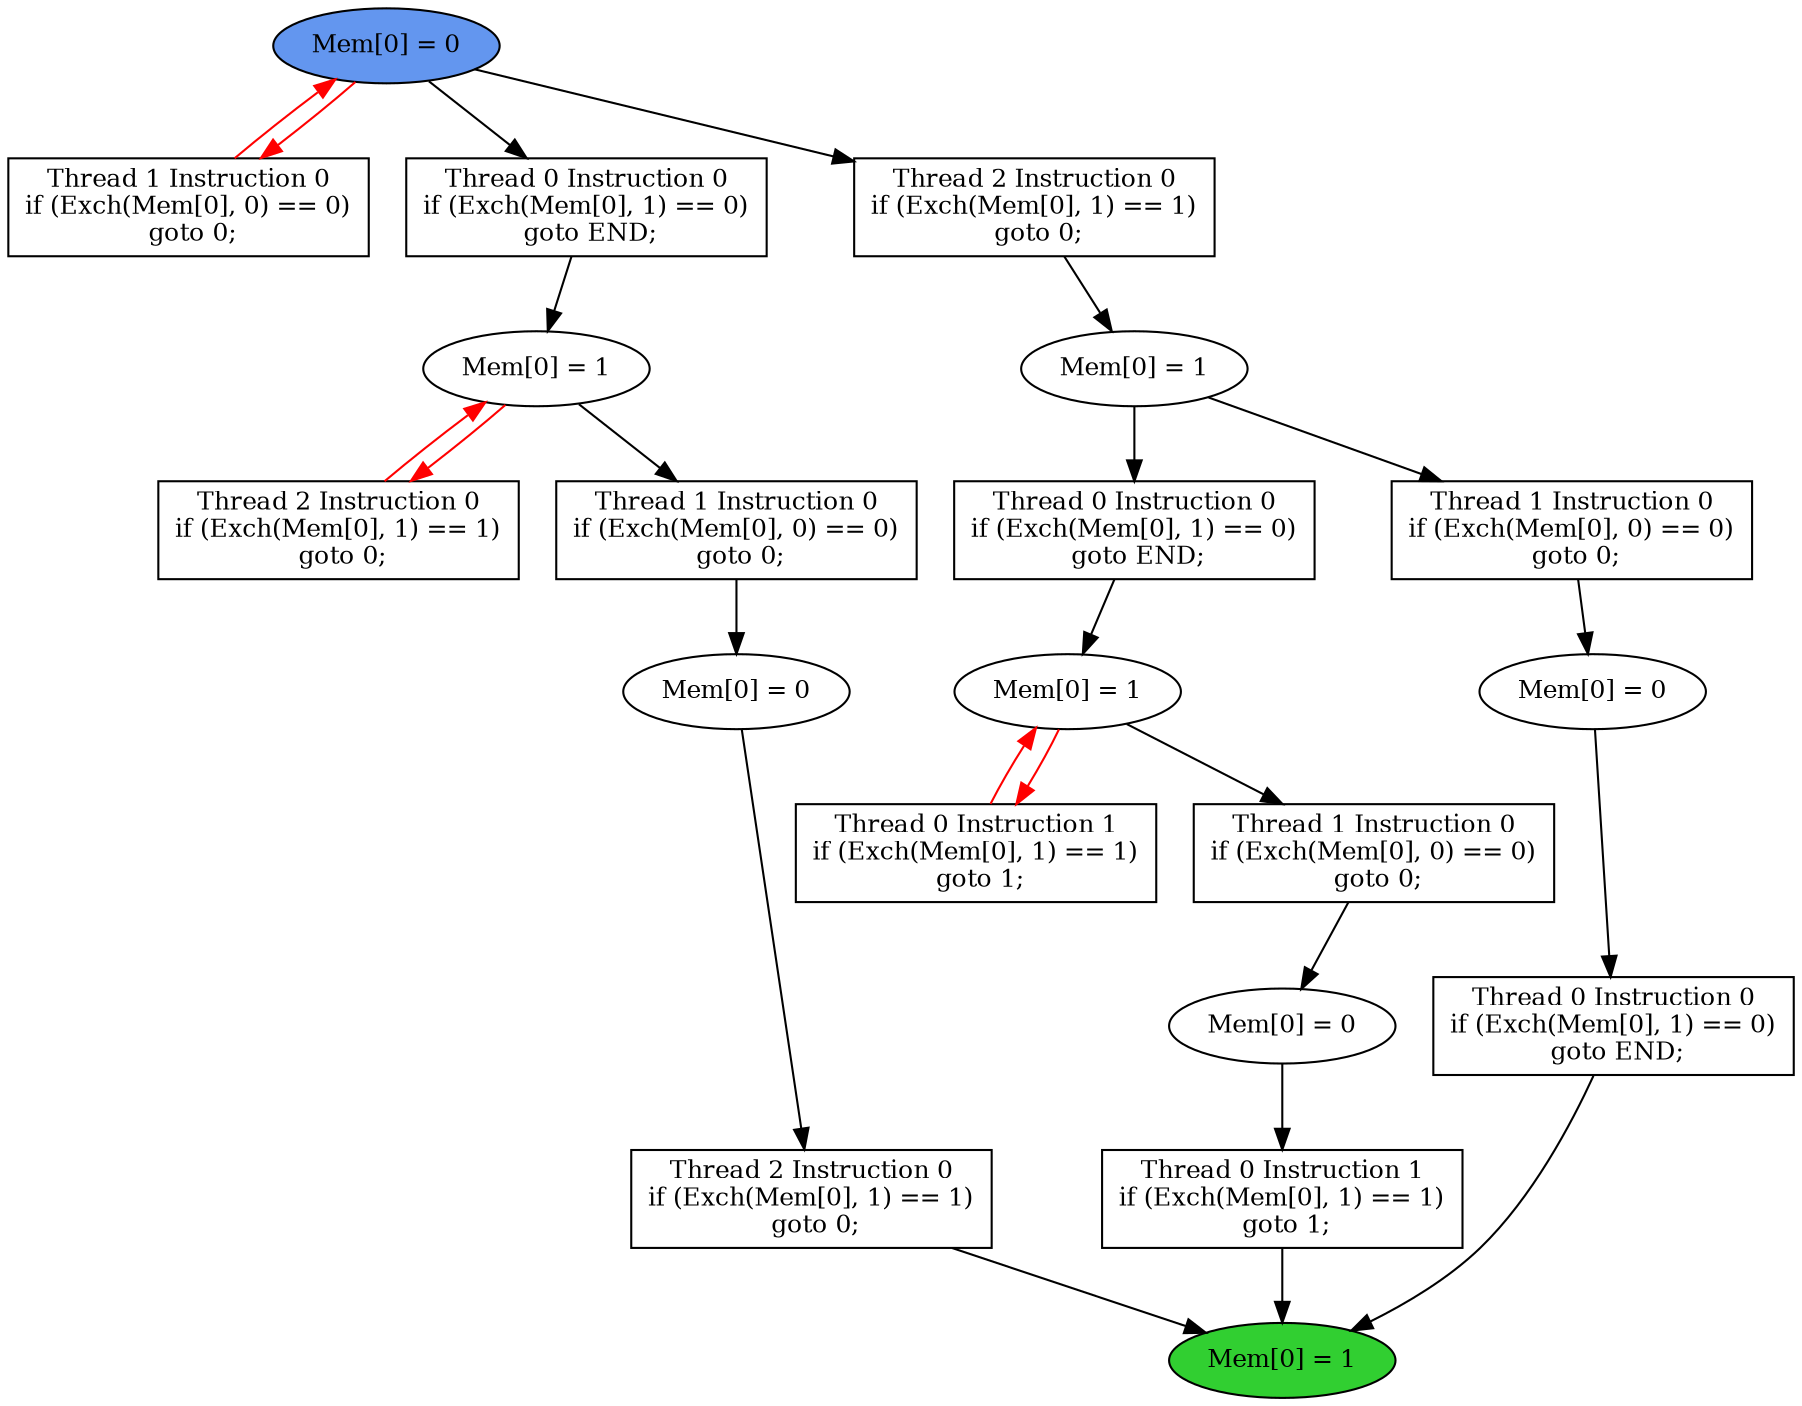 digraph "graph" {
graph [fontsize=12]
node [fontsize=12]
edge [fontsize=12]
rankdir=TB;
"N17" -> "N10" [uuid = "<A0, END>", color = "#000000", fontcolor = "#ffffff", style = "solid", label = "", dir = "forward", weight = "1"]
"N30" -> "N27" [uuid = "<A1, S5>", color = "#000000", fontcolor = "#ffffff", style = "solid", label = "", dir = "forward", weight = "1"]
"N33" -> "N24" [uuid = "<A2, START>", color = "#ff0000", fontcolor = "#ffffff", style = "solid", label = "", dir = "back", weight = "1"]
"N28" -> "N25" [uuid = "<A3, S4>", color = "#ff0000", fontcolor = "#ffffff", style = "solid", label = "", dir = "back", weight = "1"]
"N29" -> "N28" [uuid = "<A4, S4>", color = "#000000", fontcolor = "#ffffff", style = "solid", label = "", dir = "forward", weight = "1"]
"N14" -> "N10" [uuid = "<A5, END>", color = "#000000", fontcolor = "#ffffff", style = "solid", label = "", dir = "forward", weight = "1"]
"N32" -> "N31" [uuid = "<A6, S3>", color = "#000000", fontcolor = "#ffffff", style = "solid", label = "", dir = "forward", weight = "1"]
"N11" -> "N10" [uuid = "<A7, END>", color = "#000000", fontcolor = "#ffffff", style = "solid", label = "", dir = "forward", weight = "1"]
"N27" -> "N26" [uuid = "<A8, S5>", color = "#ff0000", fontcolor = "#ffffff", style = "solid", label = "", dir = "back", weight = "1"]
"N19" -> "N18" [uuid = "<A9, S2>", color = "#000000", fontcolor = "#ffffff", style = "solid", label = "", dir = "forward", weight = "1"]
"N16" -> "N15" [uuid = "<A10, S1>", color = "#000000", fontcolor = "#ffffff", style = "solid", label = "", dir = "forward", weight = "1"]
"N13" -> "N12" [uuid = "<A11, S0>", color = "#000000", fontcolor = "#ffffff", style = "solid", label = "", dir = "forward", weight = "1"]
"N18" -> "N17" [uuid = "<A0, S2>", color = "#000000", fontcolor = "#ffffff", style = "solid", label = "", dir = "forward", weight = "1"]
"N31" -> "N30" [uuid = "<A1, S3>", color = "#000000", fontcolor = "#ffffff", style = "solid", label = "", dir = "forward", weight = "1"]
"N33" -> "N24" [uuid = "<A2, START>", color = "#ff0000", fontcolor = "#ffffff", style = "solid", label = "", dir = "forward", weight = "1"]
"N28" -> "N25" [uuid = "<A3, S4>", color = "#ff0000", fontcolor = "#ffffff", style = "solid", label = "", dir = "forward", weight = "1"]
"N33" -> "N29" [uuid = "<A4, START>", color = "#000000", fontcolor = "#ffffff", style = "solid", label = "", dir = "forward", weight = "1"]
"N15" -> "N14" [uuid = "<A5, S1>", color = "#000000", fontcolor = "#ffffff", style = "solid", label = "", dir = "forward", weight = "1"]
"N33" -> "N32" [uuid = "<A6, START>", color = "#000000", fontcolor = "#ffffff", style = "solid", label = "", dir = "forward", weight = "1"]
"N12" -> "N11" [uuid = "<A7, S0>", color = "#000000", fontcolor = "#ffffff", style = "solid", label = "", dir = "forward", weight = "1"]
"N27" -> "N26" [uuid = "<A8, S5>", color = "#ff0000", fontcolor = "#ffffff", style = "solid", label = "", dir = "forward", weight = "1"]
"N31" -> "N19" [uuid = "<A9, S3>", color = "#000000", fontcolor = "#ffffff", style = "solid", label = "", dir = "forward", weight = "1"]
"N28" -> "N16" [uuid = "<A10, S4>", color = "#000000", fontcolor = "#ffffff", style = "solid", label = "", dir = "forward", weight = "1"]
"N27" -> "N13" [uuid = "<A11, S5>", color = "#000000", fontcolor = "#ffffff", style = "solid", label = "", dir = "forward", weight = "1"]
"N10" [uuid="END", label="Mem[0] = 1", fillcolor = "#31cf31", fontcolor = "#000000", shape = "ellipse", style = "filled, solid"]
"N11" [uuid="A7", label="Thread 0 Instruction 1
if (Exch(Mem[0], 1) == 1)
 goto 1;", fillcolor = "#ffffff", fontcolor = "#000000", shape = "box", style = "filled, solid"]
"N12" [uuid="S0", label="Mem[0] = 0", fillcolor = "#ffffff", fontcolor = "#000000", shape = "ellipse", style = "filled, solid"]
"N13" [uuid="A11", label="Thread 1 Instruction 0
if (Exch(Mem[0], 0) == 0)
 goto 0;", fillcolor = "#ffffff", fontcolor = "#000000", shape = "box", style = "filled, solid"]
"N14" [uuid="A5", label="Thread 2 Instruction 0
if (Exch(Mem[0], 1) == 1)
 goto 0;", fillcolor = "#ffffff", fontcolor = "#000000", shape = "box", style = "filled, solid"]
"N15" [uuid="S1", label="Mem[0] = 0", fillcolor = "#ffffff", fontcolor = "#000000", shape = "ellipse", style = "filled, solid"]
"N16" [uuid="A10", label="Thread 1 Instruction 0
if (Exch(Mem[0], 0) == 0)
 goto 0;", fillcolor = "#ffffff", fontcolor = "#000000", shape = "box", style = "filled, solid"]
"N17" [uuid="A0", label="Thread 0 Instruction 0
if (Exch(Mem[0], 1) == 0)
 goto END;", fillcolor = "#ffffff", fontcolor = "#000000", shape = "box", style = "filled, solid"]
"N18" [uuid="S2", label="Mem[0] = 0", fillcolor = "#ffffff", fontcolor = "#000000", shape = "ellipse", style = "filled, solid"]
"N19" [uuid="A9", label="Thread 1 Instruction 0
if (Exch(Mem[0], 0) == 0)
 goto 0;", fillcolor = "#ffffff", fontcolor = "#000000", shape = "box", style = "filled, solid"]
"N24" [uuid="A2", label="Thread 1 Instruction 0
if (Exch(Mem[0], 0) == 0)
 goto 0;", fillcolor = "#ffffff", fontcolor = "#000000", shape = "box", style = "filled, solid"]
"N25" [uuid="A3", label="Thread 2 Instruction 0
if (Exch(Mem[0], 1) == 1)
 goto 0;", fillcolor = "#ffffff", fontcolor = "#000000", shape = "box", style = "filled, solid"]
"N26" [uuid="A8", label="Thread 0 Instruction 1
if (Exch(Mem[0], 1) == 1)
 goto 1;", fillcolor = "#ffffff", fontcolor = "#000000", shape = "box", style = "filled, solid"]
"N27" [uuid="S5", label="Mem[0] = 1", fillcolor = "#ffffff", fontcolor = "#000000", shape = "ellipse", style = "filled, solid"]
"N28" [uuid="S4", label="Mem[0] = 1", fillcolor = "#ffffff", fontcolor = "#000000", shape = "ellipse", style = "filled, solid"]
"N29" [uuid="A4", label="Thread 0 Instruction 0
if (Exch(Mem[0], 1) == 0)
 goto END;", fillcolor = "#ffffff", fontcolor = "#000000", shape = "box", style = "filled, solid"]
"N30" [uuid="A1", label="Thread 0 Instruction 0
if (Exch(Mem[0], 1) == 0)
 goto END;", fillcolor = "#ffffff", fontcolor = "#000000", shape = "box", style = "filled, solid"]
"N31" [uuid="S3", label="Mem[0] = 1", fillcolor = "#ffffff", fontcolor = "#000000", shape = "ellipse", style = "filled, solid"]
"N32" [uuid="A6", label="Thread 2 Instruction 0
if (Exch(Mem[0], 1) == 1)
 goto 0;", fillcolor = "#ffffff", fontcolor = "#000000", shape = "box", style = "filled, solid"]
"N33" [uuid="START", label="Mem[0] = 0", fillcolor = "#6396ef", fontcolor = "#000000", shape = "ellipse", style = "filled, solid"]
}